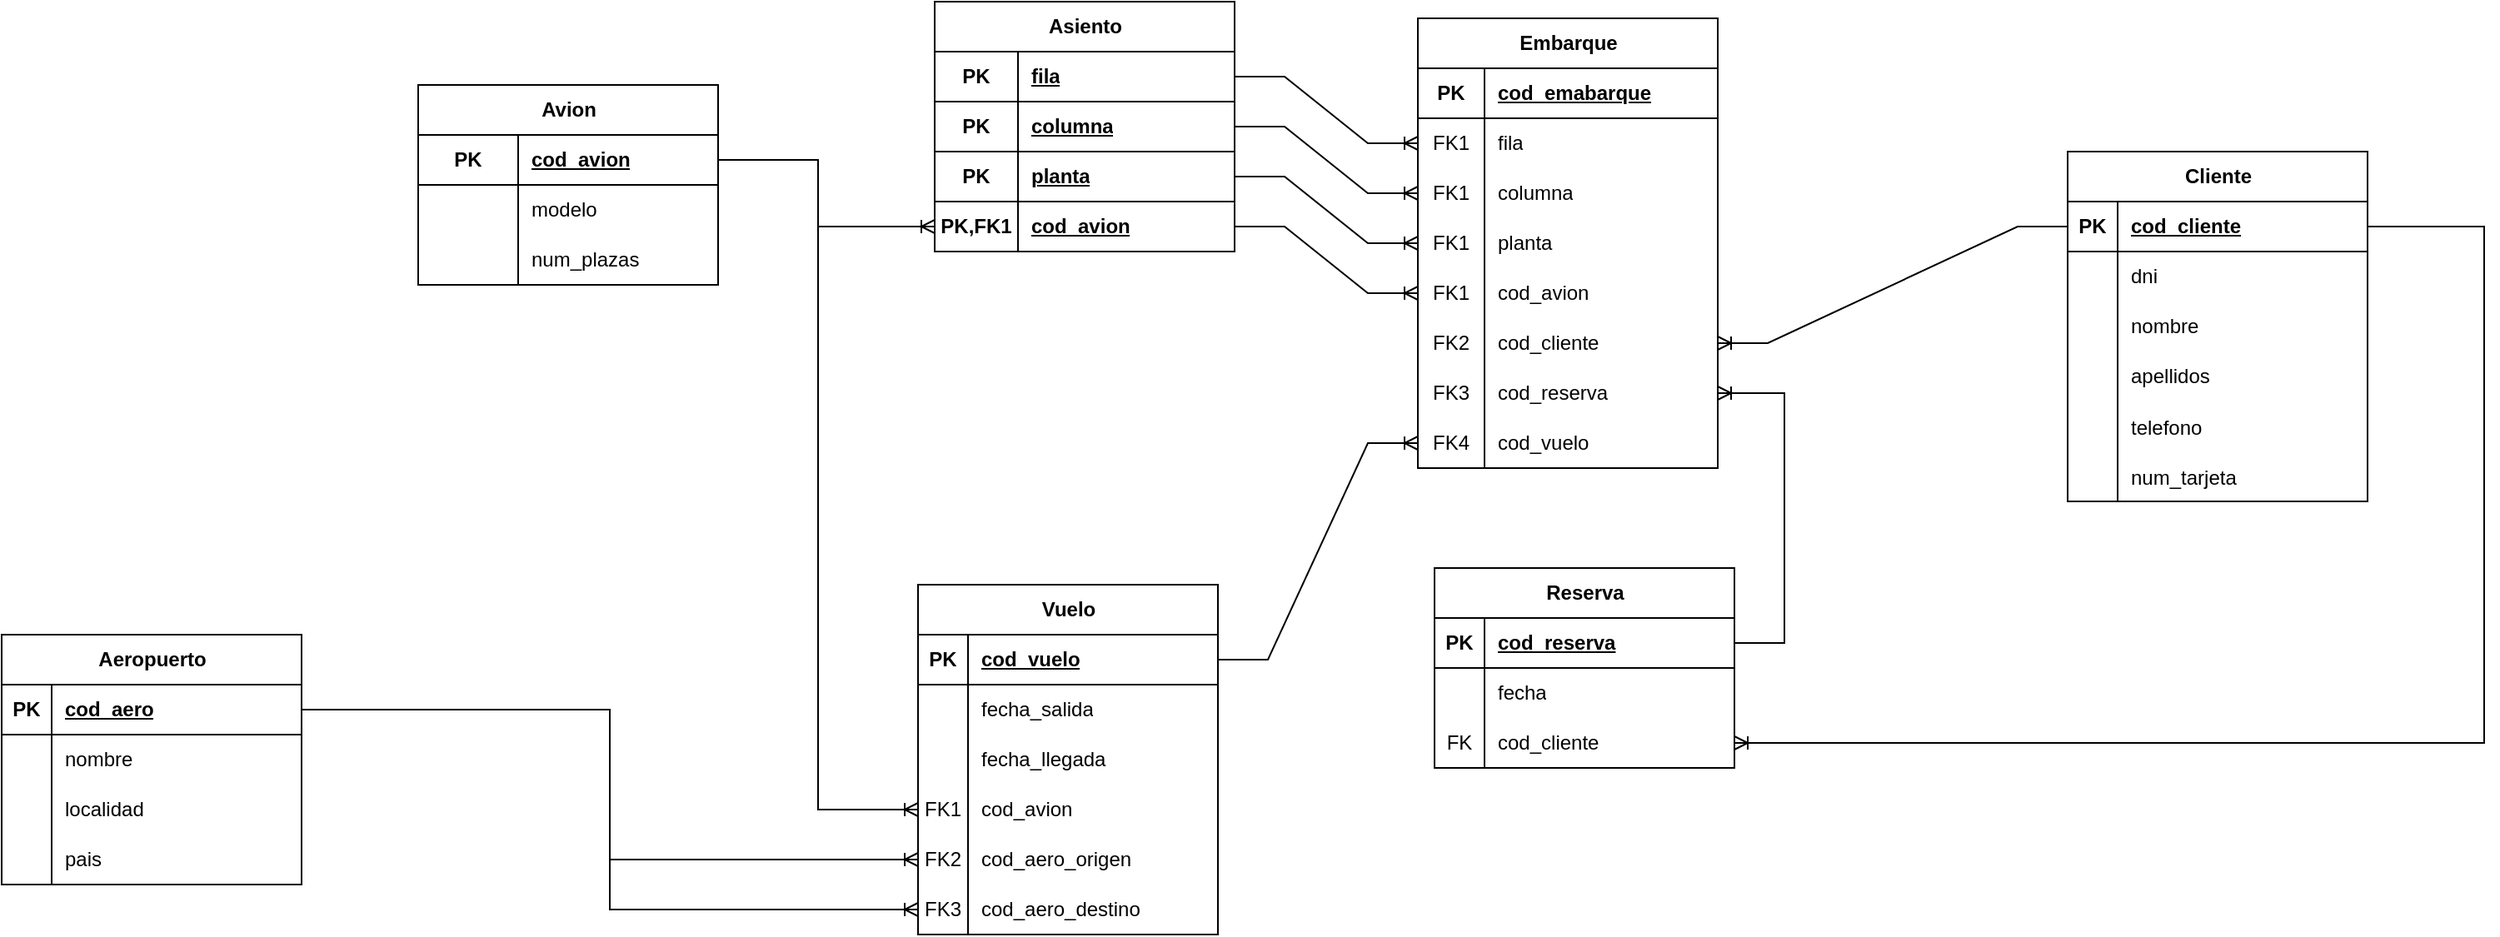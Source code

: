 <mxfile version="22.1.21" type="device">
  <diagram id="R2lEEEUBdFMjLlhIrx00" name="Page-1">
    <mxGraphModel dx="2284" dy="844" grid="1" gridSize="10" guides="1" tooltips="1" connect="1" arrows="1" fold="1" page="1" pageScale="1" pageWidth="850" pageHeight="1100" math="0" shadow="0" extFonts="Permanent Marker^https://fonts.googleapis.com/css?family=Permanent+Marker">
      <root>
        <mxCell id="0" />
        <mxCell id="1" parent="0" />
        <mxCell id="_kn1MxsT1Tf97K0aZM1F-1" value="Avion" style="shape=table;startSize=30;container=1;collapsible=1;childLayout=tableLayout;fixedRows=1;rowLines=0;fontStyle=1;align=center;resizeLast=1;html=1;" parent="1" vertex="1">
          <mxGeometry x="60" y="380" width="180" height="120" as="geometry" />
        </mxCell>
        <mxCell id="_kn1MxsT1Tf97K0aZM1F-2" value="" style="shape=tableRow;horizontal=0;startSize=0;swimlaneHead=0;swimlaneBody=0;fillColor=none;collapsible=0;dropTarget=0;points=[[0,0.5],[1,0.5]];portConstraint=eastwest;top=0;left=0;right=0;bottom=1;" parent="_kn1MxsT1Tf97K0aZM1F-1" vertex="1">
          <mxGeometry y="30" width="180" height="30" as="geometry" />
        </mxCell>
        <mxCell id="_kn1MxsT1Tf97K0aZM1F-3" value="PK" style="shape=partialRectangle;connectable=0;fillColor=none;top=0;left=0;bottom=0;right=0;fontStyle=1;overflow=hidden;whiteSpace=wrap;html=1;" parent="_kn1MxsT1Tf97K0aZM1F-2" vertex="1">
          <mxGeometry width="60" height="30" as="geometry">
            <mxRectangle width="60" height="30" as="alternateBounds" />
          </mxGeometry>
        </mxCell>
        <mxCell id="_kn1MxsT1Tf97K0aZM1F-4" value="cod_avion" style="shape=partialRectangle;connectable=0;fillColor=none;top=0;left=0;bottom=0;right=0;align=left;spacingLeft=6;fontStyle=5;overflow=hidden;whiteSpace=wrap;html=1;" parent="_kn1MxsT1Tf97K0aZM1F-2" vertex="1">
          <mxGeometry x="60" width="120" height="30" as="geometry">
            <mxRectangle width="120" height="30" as="alternateBounds" />
          </mxGeometry>
        </mxCell>
        <mxCell id="_kn1MxsT1Tf97K0aZM1F-5" value="" style="shape=tableRow;horizontal=0;startSize=0;swimlaneHead=0;swimlaneBody=0;fillColor=none;collapsible=0;dropTarget=0;points=[[0,0.5],[1,0.5]];portConstraint=eastwest;top=0;left=0;right=0;bottom=0;" parent="_kn1MxsT1Tf97K0aZM1F-1" vertex="1">
          <mxGeometry y="60" width="180" height="30" as="geometry" />
        </mxCell>
        <mxCell id="_kn1MxsT1Tf97K0aZM1F-6" value="" style="shape=partialRectangle;connectable=0;fillColor=none;top=0;left=0;bottom=0;right=0;editable=1;overflow=hidden;whiteSpace=wrap;html=1;" parent="_kn1MxsT1Tf97K0aZM1F-5" vertex="1">
          <mxGeometry width="60" height="30" as="geometry">
            <mxRectangle width="60" height="30" as="alternateBounds" />
          </mxGeometry>
        </mxCell>
        <mxCell id="_kn1MxsT1Tf97K0aZM1F-7" value="modelo" style="shape=partialRectangle;connectable=0;fillColor=none;top=0;left=0;bottom=0;right=0;align=left;spacingLeft=6;overflow=hidden;whiteSpace=wrap;html=1;" parent="_kn1MxsT1Tf97K0aZM1F-5" vertex="1">
          <mxGeometry x="60" width="120" height="30" as="geometry">
            <mxRectangle width="120" height="30" as="alternateBounds" />
          </mxGeometry>
        </mxCell>
        <mxCell id="_kn1MxsT1Tf97K0aZM1F-8" value="" style="shape=tableRow;horizontal=0;startSize=0;swimlaneHead=0;swimlaneBody=0;fillColor=none;collapsible=0;dropTarget=0;points=[[0,0.5],[1,0.5]];portConstraint=eastwest;top=0;left=0;right=0;bottom=0;" parent="_kn1MxsT1Tf97K0aZM1F-1" vertex="1">
          <mxGeometry y="90" width="180" height="30" as="geometry" />
        </mxCell>
        <mxCell id="_kn1MxsT1Tf97K0aZM1F-9" value="" style="shape=partialRectangle;connectable=0;fillColor=none;top=0;left=0;bottom=0;right=0;editable=1;overflow=hidden;whiteSpace=wrap;html=1;" parent="_kn1MxsT1Tf97K0aZM1F-8" vertex="1">
          <mxGeometry width="60" height="30" as="geometry">
            <mxRectangle width="60" height="30" as="alternateBounds" />
          </mxGeometry>
        </mxCell>
        <mxCell id="_kn1MxsT1Tf97K0aZM1F-10" value="num_plazas" style="shape=partialRectangle;connectable=0;fillColor=none;top=0;left=0;bottom=0;right=0;align=left;spacingLeft=6;overflow=hidden;whiteSpace=wrap;html=1;" parent="_kn1MxsT1Tf97K0aZM1F-8" vertex="1">
          <mxGeometry x="60" width="120" height="30" as="geometry">
            <mxRectangle width="120" height="30" as="alternateBounds" />
          </mxGeometry>
        </mxCell>
        <mxCell id="_kn1MxsT1Tf97K0aZM1F-14" value="Asiento" style="shape=table;startSize=30;container=1;collapsible=1;childLayout=tableLayout;fixedRows=1;rowLines=0;fontStyle=1;align=center;resizeLast=1;html=1;" parent="1" vertex="1">
          <mxGeometry x="370" y="330" width="180" height="150" as="geometry" />
        </mxCell>
        <mxCell id="_kn1MxsT1Tf97K0aZM1F-15" value="" style="shape=tableRow;horizontal=0;startSize=0;swimlaneHead=0;swimlaneBody=0;fillColor=none;collapsible=0;dropTarget=0;points=[[0,0.5],[1,0.5]];portConstraint=eastwest;top=0;left=0;right=0;bottom=1;" parent="_kn1MxsT1Tf97K0aZM1F-14" vertex="1">
          <mxGeometry y="30" width="180" height="30" as="geometry" />
        </mxCell>
        <mxCell id="_kn1MxsT1Tf97K0aZM1F-16" value="PK" style="shape=partialRectangle;connectable=0;fillColor=none;top=0;left=0;bottom=0;right=0;fontStyle=1;overflow=hidden;whiteSpace=wrap;html=1;" parent="_kn1MxsT1Tf97K0aZM1F-15" vertex="1">
          <mxGeometry width="50" height="30" as="geometry">
            <mxRectangle width="50" height="30" as="alternateBounds" />
          </mxGeometry>
        </mxCell>
        <mxCell id="_kn1MxsT1Tf97K0aZM1F-17" value="fila" style="shape=partialRectangle;connectable=0;fillColor=none;top=0;left=0;bottom=0;right=0;align=left;spacingLeft=6;fontStyle=5;overflow=hidden;whiteSpace=wrap;html=1;" parent="_kn1MxsT1Tf97K0aZM1F-15" vertex="1">
          <mxGeometry x="50" width="130" height="30" as="geometry">
            <mxRectangle width="130" height="30" as="alternateBounds" />
          </mxGeometry>
        </mxCell>
        <mxCell id="_kn1MxsT1Tf97K0aZM1F-27" value="" style="shape=tableRow;horizontal=0;startSize=0;swimlaneHead=0;swimlaneBody=0;fillColor=none;collapsible=0;dropTarget=0;points=[[0,0.5],[1,0.5]];portConstraint=eastwest;top=0;left=0;right=0;bottom=1;" parent="_kn1MxsT1Tf97K0aZM1F-14" vertex="1">
          <mxGeometry y="60" width="180" height="30" as="geometry" />
        </mxCell>
        <mxCell id="_kn1MxsT1Tf97K0aZM1F-28" value="PK" style="shape=partialRectangle;connectable=0;fillColor=none;top=0;left=0;bottom=0;right=0;fontStyle=1;overflow=hidden;whiteSpace=wrap;html=1;" parent="_kn1MxsT1Tf97K0aZM1F-27" vertex="1">
          <mxGeometry width="50" height="30" as="geometry">
            <mxRectangle width="50" height="30" as="alternateBounds" />
          </mxGeometry>
        </mxCell>
        <mxCell id="_kn1MxsT1Tf97K0aZM1F-29" value="columna" style="shape=partialRectangle;connectable=0;fillColor=none;top=0;left=0;bottom=0;right=0;align=left;spacingLeft=6;fontStyle=5;overflow=hidden;whiteSpace=wrap;html=1;" parent="_kn1MxsT1Tf97K0aZM1F-27" vertex="1">
          <mxGeometry x="50" width="130" height="30" as="geometry">
            <mxRectangle width="130" height="30" as="alternateBounds" />
          </mxGeometry>
        </mxCell>
        <mxCell id="_kn1MxsT1Tf97K0aZM1F-30" value="" style="shape=tableRow;horizontal=0;startSize=0;swimlaneHead=0;swimlaneBody=0;fillColor=none;collapsible=0;dropTarget=0;points=[[0,0.5],[1,0.5]];portConstraint=eastwest;top=0;left=0;right=0;bottom=1;" parent="_kn1MxsT1Tf97K0aZM1F-14" vertex="1">
          <mxGeometry y="90" width="180" height="30" as="geometry" />
        </mxCell>
        <mxCell id="_kn1MxsT1Tf97K0aZM1F-31" value="PK" style="shape=partialRectangle;connectable=0;fillColor=none;top=0;left=0;bottom=0;right=0;fontStyle=1;overflow=hidden;whiteSpace=wrap;html=1;" parent="_kn1MxsT1Tf97K0aZM1F-30" vertex="1">
          <mxGeometry width="50" height="30" as="geometry">
            <mxRectangle width="50" height="30" as="alternateBounds" />
          </mxGeometry>
        </mxCell>
        <mxCell id="_kn1MxsT1Tf97K0aZM1F-32" value="planta" style="shape=partialRectangle;connectable=0;fillColor=none;top=0;left=0;bottom=0;right=0;align=left;spacingLeft=6;fontStyle=5;overflow=hidden;whiteSpace=wrap;html=1;" parent="_kn1MxsT1Tf97K0aZM1F-30" vertex="1">
          <mxGeometry x="50" width="130" height="30" as="geometry">
            <mxRectangle width="130" height="30" as="alternateBounds" />
          </mxGeometry>
        </mxCell>
        <mxCell id="04KIoahxAlr3G0GxhO5t-1" value="" style="shape=tableRow;horizontal=0;startSize=0;swimlaneHead=0;swimlaneBody=0;fillColor=none;collapsible=0;dropTarget=0;points=[[0,0.5],[1,0.5]];portConstraint=eastwest;top=0;left=0;right=0;bottom=1;" vertex="1" parent="_kn1MxsT1Tf97K0aZM1F-14">
          <mxGeometry y="120" width="180" height="30" as="geometry" />
        </mxCell>
        <mxCell id="04KIoahxAlr3G0GxhO5t-2" value="PK,FK1" style="shape=partialRectangle;connectable=0;fillColor=none;top=0;left=0;bottom=0;right=0;fontStyle=1;overflow=hidden;whiteSpace=wrap;html=1;" vertex="1" parent="04KIoahxAlr3G0GxhO5t-1">
          <mxGeometry width="50" height="30" as="geometry">
            <mxRectangle width="50" height="30" as="alternateBounds" />
          </mxGeometry>
        </mxCell>
        <mxCell id="04KIoahxAlr3G0GxhO5t-3" value="cod_avion" style="shape=partialRectangle;connectable=0;fillColor=none;top=0;left=0;bottom=0;right=0;align=left;spacingLeft=6;fontStyle=5;overflow=hidden;whiteSpace=wrap;html=1;" vertex="1" parent="04KIoahxAlr3G0GxhO5t-1">
          <mxGeometry x="50" width="130" height="30" as="geometry">
            <mxRectangle width="130" height="30" as="alternateBounds" />
          </mxGeometry>
        </mxCell>
        <mxCell id="_kn1MxsT1Tf97K0aZM1F-34" value="Aeropuerto" style="shape=table;startSize=30;container=1;collapsible=1;childLayout=tableLayout;fixedRows=1;rowLines=0;fontStyle=1;align=center;resizeLast=1;html=1;" parent="1" vertex="1">
          <mxGeometry x="-190" y="710" width="180" height="150" as="geometry" />
        </mxCell>
        <mxCell id="_kn1MxsT1Tf97K0aZM1F-35" value="" style="shape=tableRow;horizontal=0;startSize=0;swimlaneHead=0;swimlaneBody=0;fillColor=none;collapsible=0;dropTarget=0;points=[[0,0.5],[1,0.5]];portConstraint=eastwest;top=0;left=0;right=0;bottom=1;" parent="_kn1MxsT1Tf97K0aZM1F-34" vertex="1">
          <mxGeometry y="30" width="180" height="30" as="geometry" />
        </mxCell>
        <mxCell id="_kn1MxsT1Tf97K0aZM1F-36" value="PK" style="shape=partialRectangle;connectable=0;fillColor=none;top=0;left=0;bottom=0;right=0;fontStyle=1;overflow=hidden;whiteSpace=wrap;html=1;" parent="_kn1MxsT1Tf97K0aZM1F-35" vertex="1">
          <mxGeometry width="30" height="30" as="geometry">
            <mxRectangle width="30" height="30" as="alternateBounds" />
          </mxGeometry>
        </mxCell>
        <mxCell id="_kn1MxsT1Tf97K0aZM1F-37" value="cod_aero" style="shape=partialRectangle;connectable=0;fillColor=none;top=0;left=0;bottom=0;right=0;align=left;spacingLeft=6;fontStyle=5;overflow=hidden;whiteSpace=wrap;html=1;" parent="_kn1MxsT1Tf97K0aZM1F-35" vertex="1">
          <mxGeometry x="30" width="150" height="30" as="geometry">
            <mxRectangle width="150" height="30" as="alternateBounds" />
          </mxGeometry>
        </mxCell>
        <mxCell id="_kn1MxsT1Tf97K0aZM1F-38" value="" style="shape=tableRow;horizontal=0;startSize=0;swimlaneHead=0;swimlaneBody=0;fillColor=none;collapsible=0;dropTarget=0;points=[[0,0.5],[1,0.5]];portConstraint=eastwest;top=0;left=0;right=0;bottom=0;" parent="_kn1MxsT1Tf97K0aZM1F-34" vertex="1">
          <mxGeometry y="60" width="180" height="30" as="geometry" />
        </mxCell>
        <mxCell id="_kn1MxsT1Tf97K0aZM1F-39" value="" style="shape=partialRectangle;connectable=0;fillColor=none;top=0;left=0;bottom=0;right=0;editable=1;overflow=hidden;whiteSpace=wrap;html=1;" parent="_kn1MxsT1Tf97K0aZM1F-38" vertex="1">
          <mxGeometry width="30" height="30" as="geometry">
            <mxRectangle width="30" height="30" as="alternateBounds" />
          </mxGeometry>
        </mxCell>
        <mxCell id="_kn1MxsT1Tf97K0aZM1F-40" value="nombre" style="shape=partialRectangle;connectable=0;fillColor=none;top=0;left=0;bottom=0;right=0;align=left;spacingLeft=6;overflow=hidden;whiteSpace=wrap;html=1;" parent="_kn1MxsT1Tf97K0aZM1F-38" vertex="1">
          <mxGeometry x="30" width="150" height="30" as="geometry">
            <mxRectangle width="150" height="30" as="alternateBounds" />
          </mxGeometry>
        </mxCell>
        <mxCell id="_kn1MxsT1Tf97K0aZM1F-41" value="" style="shape=tableRow;horizontal=0;startSize=0;swimlaneHead=0;swimlaneBody=0;fillColor=none;collapsible=0;dropTarget=0;points=[[0,0.5],[1,0.5]];portConstraint=eastwest;top=0;left=0;right=0;bottom=0;" parent="_kn1MxsT1Tf97K0aZM1F-34" vertex="1">
          <mxGeometry y="90" width="180" height="30" as="geometry" />
        </mxCell>
        <mxCell id="_kn1MxsT1Tf97K0aZM1F-42" value="" style="shape=partialRectangle;connectable=0;fillColor=none;top=0;left=0;bottom=0;right=0;editable=1;overflow=hidden;whiteSpace=wrap;html=1;" parent="_kn1MxsT1Tf97K0aZM1F-41" vertex="1">
          <mxGeometry width="30" height="30" as="geometry">
            <mxRectangle width="30" height="30" as="alternateBounds" />
          </mxGeometry>
        </mxCell>
        <mxCell id="_kn1MxsT1Tf97K0aZM1F-43" value="localidad" style="shape=partialRectangle;connectable=0;fillColor=none;top=0;left=0;bottom=0;right=0;align=left;spacingLeft=6;overflow=hidden;whiteSpace=wrap;html=1;" parent="_kn1MxsT1Tf97K0aZM1F-41" vertex="1">
          <mxGeometry x="30" width="150" height="30" as="geometry">
            <mxRectangle width="150" height="30" as="alternateBounds" />
          </mxGeometry>
        </mxCell>
        <mxCell id="_kn1MxsT1Tf97K0aZM1F-44" value="" style="shape=tableRow;horizontal=0;startSize=0;swimlaneHead=0;swimlaneBody=0;fillColor=none;collapsible=0;dropTarget=0;points=[[0,0.5],[1,0.5]];portConstraint=eastwest;top=0;left=0;right=0;bottom=0;" parent="_kn1MxsT1Tf97K0aZM1F-34" vertex="1">
          <mxGeometry y="120" width="180" height="30" as="geometry" />
        </mxCell>
        <mxCell id="_kn1MxsT1Tf97K0aZM1F-45" value="" style="shape=partialRectangle;connectable=0;fillColor=none;top=0;left=0;bottom=0;right=0;editable=1;overflow=hidden;whiteSpace=wrap;html=1;" parent="_kn1MxsT1Tf97K0aZM1F-44" vertex="1">
          <mxGeometry width="30" height="30" as="geometry">
            <mxRectangle width="30" height="30" as="alternateBounds" />
          </mxGeometry>
        </mxCell>
        <mxCell id="_kn1MxsT1Tf97K0aZM1F-46" value="pais" style="shape=partialRectangle;connectable=0;fillColor=none;top=0;left=0;bottom=0;right=0;align=left;spacingLeft=6;overflow=hidden;whiteSpace=wrap;html=1;" parent="_kn1MxsT1Tf97K0aZM1F-44" vertex="1">
          <mxGeometry x="30" width="150" height="30" as="geometry">
            <mxRectangle width="150" height="30" as="alternateBounds" />
          </mxGeometry>
        </mxCell>
        <mxCell id="_kn1MxsT1Tf97K0aZM1F-47" value="Vuelo" style="shape=table;startSize=30;container=1;collapsible=1;childLayout=tableLayout;fixedRows=1;rowLines=0;fontStyle=1;align=center;resizeLast=1;html=1;" parent="1" vertex="1">
          <mxGeometry x="360" y="680" width="180" height="210" as="geometry" />
        </mxCell>
        <mxCell id="_kn1MxsT1Tf97K0aZM1F-48" value="" style="shape=tableRow;horizontal=0;startSize=0;swimlaneHead=0;swimlaneBody=0;fillColor=none;collapsible=0;dropTarget=0;points=[[0,0.5],[1,0.5]];portConstraint=eastwest;top=0;left=0;right=0;bottom=1;" parent="_kn1MxsT1Tf97K0aZM1F-47" vertex="1">
          <mxGeometry y="30" width="180" height="30" as="geometry" />
        </mxCell>
        <mxCell id="_kn1MxsT1Tf97K0aZM1F-49" value="PK" style="shape=partialRectangle;connectable=0;fillColor=none;top=0;left=0;bottom=0;right=0;fontStyle=1;overflow=hidden;whiteSpace=wrap;html=1;" parent="_kn1MxsT1Tf97K0aZM1F-48" vertex="1">
          <mxGeometry width="30" height="30" as="geometry">
            <mxRectangle width="30" height="30" as="alternateBounds" />
          </mxGeometry>
        </mxCell>
        <mxCell id="_kn1MxsT1Tf97K0aZM1F-50" value="cod_vuelo" style="shape=partialRectangle;connectable=0;fillColor=none;top=0;left=0;bottom=0;right=0;align=left;spacingLeft=6;fontStyle=5;overflow=hidden;whiteSpace=wrap;html=1;" parent="_kn1MxsT1Tf97K0aZM1F-48" vertex="1">
          <mxGeometry x="30" width="150" height="30" as="geometry">
            <mxRectangle width="150" height="30" as="alternateBounds" />
          </mxGeometry>
        </mxCell>
        <mxCell id="_kn1MxsT1Tf97K0aZM1F-51" value="" style="shape=tableRow;horizontal=0;startSize=0;swimlaneHead=0;swimlaneBody=0;fillColor=none;collapsible=0;dropTarget=0;points=[[0,0.5],[1,0.5]];portConstraint=eastwest;top=0;left=0;right=0;bottom=0;" parent="_kn1MxsT1Tf97K0aZM1F-47" vertex="1">
          <mxGeometry y="60" width="180" height="30" as="geometry" />
        </mxCell>
        <mxCell id="_kn1MxsT1Tf97K0aZM1F-52" value="" style="shape=partialRectangle;connectable=0;fillColor=none;top=0;left=0;bottom=0;right=0;editable=1;overflow=hidden;whiteSpace=wrap;html=1;" parent="_kn1MxsT1Tf97K0aZM1F-51" vertex="1">
          <mxGeometry width="30" height="30" as="geometry">
            <mxRectangle width="30" height="30" as="alternateBounds" />
          </mxGeometry>
        </mxCell>
        <mxCell id="_kn1MxsT1Tf97K0aZM1F-53" value="fecha_salida" style="shape=partialRectangle;connectable=0;fillColor=none;top=0;left=0;bottom=0;right=0;align=left;spacingLeft=6;overflow=hidden;whiteSpace=wrap;html=1;" parent="_kn1MxsT1Tf97K0aZM1F-51" vertex="1">
          <mxGeometry x="30" width="150" height="30" as="geometry">
            <mxRectangle width="150" height="30" as="alternateBounds" />
          </mxGeometry>
        </mxCell>
        <mxCell id="_kn1MxsT1Tf97K0aZM1F-54" value="" style="shape=tableRow;horizontal=0;startSize=0;swimlaneHead=0;swimlaneBody=0;fillColor=none;collapsible=0;dropTarget=0;points=[[0,0.5],[1,0.5]];portConstraint=eastwest;top=0;left=0;right=0;bottom=0;" parent="_kn1MxsT1Tf97K0aZM1F-47" vertex="1">
          <mxGeometry y="90" width="180" height="30" as="geometry" />
        </mxCell>
        <mxCell id="_kn1MxsT1Tf97K0aZM1F-55" value="" style="shape=partialRectangle;connectable=0;fillColor=none;top=0;left=0;bottom=0;right=0;editable=1;overflow=hidden;whiteSpace=wrap;html=1;" parent="_kn1MxsT1Tf97K0aZM1F-54" vertex="1">
          <mxGeometry width="30" height="30" as="geometry">
            <mxRectangle width="30" height="30" as="alternateBounds" />
          </mxGeometry>
        </mxCell>
        <mxCell id="_kn1MxsT1Tf97K0aZM1F-56" value="fecha_llegada" style="shape=partialRectangle;connectable=0;fillColor=none;top=0;left=0;bottom=0;right=0;align=left;spacingLeft=6;overflow=hidden;whiteSpace=wrap;html=1;" parent="_kn1MxsT1Tf97K0aZM1F-54" vertex="1">
          <mxGeometry x="30" width="150" height="30" as="geometry">
            <mxRectangle width="150" height="30" as="alternateBounds" />
          </mxGeometry>
        </mxCell>
        <mxCell id="_kn1MxsT1Tf97K0aZM1F-165" value="" style="shape=tableRow;horizontal=0;startSize=0;swimlaneHead=0;swimlaneBody=0;fillColor=none;collapsible=0;dropTarget=0;points=[[0,0.5],[1,0.5]];portConstraint=eastwest;top=0;left=0;right=0;bottom=0;" parent="_kn1MxsT1Tf97K0aZM1F-47" vertex="1">
          <mxGeometry y="120" width="180" height="30" as="geometry" />
        </mxCell>
        <mxCell id="_kn1MxsT1Tf97K0aZM1F-166" value="FK1" style="shape=partialRectangle;connectable=0;fillColor=none;top=0;left=0;bottom=0;right=0;fontStyle=0;overflow=hidden;whiteSpace=wrap;html=1;" parent="_kn1MxsT1Tf97K0aZM1F-165" vertex="1">
          <mxGeometry width="30" height="30" as="geometry">
            <mxRectangle width="30" height="30" as="alternateBounds" />
          </mxGeometry>
        </mxCell>
        <mxCell id="_kn1MxsT1Tf97K0aZM1F-167" value="cod_avion" style="shape=partialRectangle;connectable=0;fillColor=none;top=0;left=0;bottom=0;right=0;align=left;spacingLeft=6;fontStyle=0;overflow=hidden;whiteSpace=wrap;html=1;" parent="_kn1MxsT1Tf97K0aZM1F-165" vertex="1">
          <mxGeometry x="30" width="150" height="30" as="geometry">
            <mxRectangle width="150" height="30" as="alternateBounds" />
          </mxGeometry>
        </mxCell>
        <mxCell id="_kn1MxsT1Tf97K0aZM1F-170" value="" style="shape=tableRow;horizontal=0;startSize=0;swimlaneHead=0;swimlaneBody=0;fillColor=none;collapsible=0;dropTarget=0;points=[[0,0.5],[1,0.5]];portConstraint=eastwest;top=0;left=0;right=0;bottom=0;" parent="_kn1MxsT1Tf97K0aZM1F-47" vertex="1">
          <mxGeometry y="150" width="180" height="30" as="geometry" />
        </mxCell>
        <mxCell id="_kn1MxsT1Tf97K0aZM1F-171" value="FK2" style="shape=partialRectangle;connectable=0;fillColor=none;top=0;left=0;bottom=0;right=0;fontStyle=0;overflow=hidden;whiteSpace=wrap;html=1;" parent="_kn1MxsT1Tf97K0aZM1F-170" vertex="1">
          <mxGeometry width="30" height="30" as="geometry">
            <mxRectangle width="30" height="30" as="alternateBounds" />
          </mxGeometry>
        </mxCell>
        <mxCell id="_kn1MxsT1Tf97K0aZM1F-172" value="cod_aero_origen" style="shape=partialRectangle;connectable=0;fillColor=none;top=0;left=0;bottom=0;right=0;align=left;spacingLeft=6;fontStyle=0;overflow=hidden;whiteSpace=wrap;html=1;" parent="_kn1MxsT1Tf97K0aZM1F-170" vertex="1">
          <mxGeometry x="30" width="150" height="30" as="geometry">
            <mxRectangle width="150" height="30" as="alternateBounds" />
          </mxGeometry>
        </mxCell>
        <mxCell id="_kn1MxsT1Tf97K0aZM1F-173" value="" style="shape=tableRow;horizontal=0;startSize=0;swimlaneHead=0;swimlaneBody=0;fillColor=none;collapsible=0;dropTarget=0;points=[[0,0.5],[1,0.5]];portConstraint=eastwest;top=0;left=0;right=0;bottom=0;" parent="_kn1MxsT1Tf97K0aZM1F-47" vertex="1">
          <mxGeometry y="180" width="180" height="30" as="geometry" />
        </mxCell>
        <mxCell id="_kn1MxsT1Tf97K0aZM1F-174" value="FK3" style="shape=partialRectangle;connectable=0;fillColor=none;top=0;left=0;bottom=0;right=0;fontStyle=0;overflow=hidden;whiteSpace=wrap;html=1;" parent="_kn1MxsT1Tf97K0aZM1F-173" vertex="1">
          <mxGeometry width="30" height="30" as="geometry">
            <mxRectangle width="30" height="30" as="alternateBounds" />
          </mxGeometry>
        </mxCell>
        <mxCell id="_kn1MxsT1Tf97K0aZM1F-175" value="cod_aero_destino" style="shape=partialRectangle;connectable=0;fillColor=none;top=0;left=0;bottom=0;right=0;align=left;spacingLeft=6;fontStyle=0;overflow=hidden;whiteSpace=wrap;html=1;" parent="_kn1MxsT1Tf97K0aZM1F-173" vertex="1">
          <mxGeometry x="30" width="150" height="30" as="geometry">
            <mxRectangle width="150" height="30" as="alternateBounds" />
          </mxGeometry>
        </mxCell>
        <mxCell id="_kn1MxsT1Tf97K0aZM1F-60" value="Embarque" style="shape=table;startSize=30;container=1;collapsible=1;childLayout=tableLayout;fixedRows=1;rowLines=0;fontStyle=1;align=center;resizeLast=1;html=1;" parent="1" vertex="1">
          <mxGeometry x="660" y="340" width="180" height="270" as="geometry" />
        </mxCell>
        <mxCell id="_kn1MxsT1Tf97K0aZM1F-61" value="" style="shape=tableRow;horizontal=0;startSize=0;swimlaneHead=0;swimlaneBody=0;fillColor=none;collapsible=0;dropTarget=0;points=[[0,0.5],[1,0.5]];portConstraint=eastwest;top=0;left=0;right=0;bottom=1;" parent="_kn1MxsT1Tf97K0aZM1F-60" vertex="1">
          <mxGeometry y="30" width="180" height="30" as="geometry" />
        </mxCell>
        <mxCell id="_kn1MxsT1Tf97K0aZM1F-62" value="PK" style="shape=partialRectangle;connectable=0;fillColor=none;top=0;left=0;bottom=0;right=0;fontStyle=1;overflow=hidden;whiteSpace=wrap;html=1;" parent="_kn1MxsT1Tf97K0aZM1F-61" vertex="1">
          <mxGeometry width="40" height="30" as="geometry">
            <mxRectangle width="40" height="30" as="alternateBounds" />
          </mxGeometry>
        </mxCell>
        <mxCell id="_kn1MxsT1Tf97K0aZM1F-63" value="cod_emabarque" style="shape=partialRectangle;connectable=0;fillColor=none;top=0;left=0;bottom=0;right=0;align=left;spacingLeft=6;fontStyle=5;overflow=hidden;whiteSpace=wrap;html=1;" parent="_kn1MxsT1Tf97K0aZM1F-61" vertex="1">
          <mxGeometry x="40" width="140" height="30" as="geometry">
            <mxRectangle width="140" height="30" as="alternateBounds" />
          </mxGeometry>
        </mxCell>
        <mxCell id="_kn1MxsT1Tf97K0aZM1F-129" value="" style="shape=tableRow;horizontal=0;startSize=0;swimlaneHead=0;swimlaneBody=0;fillColor=none;collapsible=0;dropTarget=0;points=[[0,0.5],[1,0.5]];portConstraint=eastwest;top=0;left=0;right=0;bottom=0;" parent="_kn1MxsT1Tf97K0aZM1F-60" vertex="1">
          <mxGeometry y="60" width="180" height="30" as="geometry" />
        </mxCell>
        <mxCell id="_kn1MxsT1Tf97K0aZM1F-130" value="FK1" style="shape=partialRectangle;connectable=0;fillColor=none;top=0;left=0;bottom=0;right=0;fontStyle=0;overflow=hidden;whiteSpace=wrap;html=1;" parent="_kn1MxsT1Tf97K0aZM1F-129" vertex="1">
          <mxGeometry width="40" height="30" as="geometry">
            <mxRectangle width="40" height="30" as="alternateBounds" />
          </mxGeometry>
        </mxCell>
        <mxCell id="_kn1MxsT1Tf97K0aZM1F-131" value="fila" style="shape=partialRectangle;connectable=0;fillColor=none;top=0;left=0;bottom=0;right=0;align=left;spacingLeft=6;fontStyle=0;overflow=hidden;whiteSpace=wrap;html=1;" parent="_kn1MxsT1Tf97K0aZM1F-129" vertex="1">
          <mxGeometry x="40" width="140" height="30" as="geometry">
            <mxRectangle width="140" height="30" as="alternateBounds" />
          </mxGeometry>
        </mxCell>
        <mxCell id="_kn1MxsT1Tf97K0aZM1F-135" value="" style="shape=tableRow;horizontal=0;startSize=0;swimlaneHead=0;swimlaneBody=0;fillColor=none;collapsible=0;dropTarget=0;points=[[0,0.5],[1,0.5]];portConstraint=eastwest;top=0;left=0;right=0;bottom=0;" parent="_kn1MxsT1Tf97K0aZM1F-60" vertex="1">
          <mxGeometry y="90" width="180" height="30" as="geometry" />
        </mxCell>
        <mxCell id="_kn1MxsT1Tf97K0aZM1F-136" value="FK1" style="shape=partialRectangle;connectable=0;fillColor=none;top=0;left=0;bottom=0;right=0;fontStyle=0;overflow=hidden;whiteSpace=wrap;html=1;" parent="_kn1MxsT1Tf97K0aZM1F-135" vertex="1">
          <mxGeometry width="40" height="30" as="geometry">
            <mxRectangle width="40" height="30" as="alternateBounds" />
          </mxGeometry>
        </mxCell>
        <mxCell id="_kn1MxsT1Tf97K0aZM1F-137" value="columna" style="shape=partialRectangle;connectable=0;fillColor=none;top=0;left=0;bottom=0;right=0;align=left;spacingLeft=6;fontStyle=0;overflow=hidden;whiteSpace=wrap;html=1;" parent="_kn1MxsT1Tf97K0aZM1F-135" vertex="1">
          <mxGeometry x="40" width="140" height="30" as="geometry">
            <mxRectangle width="140" height="30" as="alternateBounds" />
          </mxGeometry>
        </mxCell>
        <mxCell id="_kn1MxsT1Tf97K0aZM1F-132" value="" style="shape=tableRow;horizontal=0;startSize=0;swimlaneHead=0;swimlaneBody=0;fillColor=none;collapsible=0;dropTarget=0;points=[[0,0.5],[1,0.5]];portConstraint=eastwest;top=0;left=0;right=0;bottom=0;" parent="_kn1MxsT1Tf97K0aZM1F-60" vertex="1">
          <mxGeometry y="120" width="180" height="30" as="geometry" />
        </mxCell>
        <mxCell id="_kn1MxsT1Tf97K0aZM1F-133" value="FK1" style="shape=partialRectangle;connectable=0;fillColor=none;top=0;left=0;bottom=0;right=0;fontStyle=0;overflow=hidden;whiteSpace=wrap;html=1;" parent="_kn1MxsT1Tf97K0aZM1F-132" vertex="1">
          <mxGeometry width="40" height="30" as="geometry">
            <mxRectangle width="40" height="30" as="alternateBounds" />
          </mxGeometry>
        </mxCell>
        <mxCell id="_kn1MxsT1Tf97K0aZM1F-134" value="planta" style="shape=partialRectangle;connectable=0;fillColor=none;top=0;left=0;bottom=0;right=0;align=left;spacingLeft=6;fontStyle=0;overflow=hidden;whiteSpace=wrap;html=1;" parent="_kn1MxsT1Tf97K0aZM1F-132" vertex="1">
          <mxGeometry x="40" width="140" height="30" as="geometry">
            <mxRectangle width="140" height="30" as="alternateBounds" />
          </mxGeometry>
        </mxCell>
        <mxCell id="04KIoahxAlr3G0GxhO5t-9" value="" style="shape=tableRow;horizontal=0;startSize=0;swimlaneHead=0;swimlaneBody=0;fillColor=none;collapsible=0;dropTarget=0;points=[[0,0.5],[1,0.5]];portConstraint=eastwest;top=0;left=0;right=0;bottom=0;" vertex="1" parent="_kn1MxsT1Tf97K0aZM1F-60">
          <mxGeometry y="150" width="180" height="30" as="geometry" />
        </mxCell>
        <mxCell id="04KIoahxAlr3G0GxhO5t-10" value="FK1" style="shape=partialRectangle;connectable=0;fillColor=none;top=0;left=0;bottom=0;right=0;fontStyle=0;overflow=hidden;whiteSpace=wrap;html=1;" vertex="1" parent="04KIoahxAlr3G0GxhO5t-9">
          <mxGeometry width="40" height="30" as="geometry">
            <mxRectangle width="40" height="30" as="alternateBounds" />
          </mxGeometry>
        </mxCell>
        <mxCell id="04KIoahxAlr3G0GxhO5t-11" value="cod_avion" style="shape=partialRectangle;connectable=0;fillColor=none;top=0;left=0;bottom=0;right=0;align=left;spacingLeft=6;fontStyle=0;overflow=hidden;whiteSpace=wrap;html=1;" vertex="1" parent="04KIoahxAlr3G0GxhO5t-9">
          <mxGeometry x="40" width="140" height="30" as="geometry">
            <mxRectangle width="140" height="30" as="alternateBounds" />
          </mxGeometry>
        </mxCell>
        <mxCell id="_kn1MxsT1Tf97K0aZM1F-149" value="" style="shape=tableRow;horizontal=0;startSize=0;swimlaneHead=0;swimlaneBody=0;fillColor=none;collapsible=0;dropTarget=0;points=[[0,0.5],[1,0.5]];portConstraint=eastwest;top=0;left=0;right=0;bottom=0;" parent="_kn1MxsT1Tf97K0aZM1F-60" vertex="1">
          <mxGeometry y="180" width="180" height="30" as="geometry" />
        </mxCell>
        <mxCell id="_kn1MxsT1Tf97K0aZM1F-150" value="FK2" style="shape=partialRectangle;connectable=0;fillColor=none;top=0;left=0;bottom=0;right=0;fontStyle=0;overflow=hidden;whiteSpace=wrap;html=1;" parent="_kn1MxsT1Tf97K0aZM1F-149" vertex="1">
          <mxGeometry width="40" height="30" as="geometry">
            <mxRectangle width="40" height="30" as="alternateBounds" />
          </mxGeometry>
        </mxCell>
        <mxCell id="_kn1MxsT1Tf97K0aZM1F-151" value="cod_cliente" style="shape=partialRectangle;connectable=0;fillColor=none;top=0;left=0;bottom=0;right=0;align=left;spacingLeft=6;fontStyle=0;overflow=hidden;whiteSpace=wrap;html=1;" parent="_kn1MxsT1Tf97K0aZM1F-149" vertex="1">
          <mxGeometry x="40" width="140" height="30" as="geometry">
            <mxRectangle width="140" height="30" as="alternateBounds" />
          </mxGeometry>
        </mxCell>
        <mxCell id="_kn1MxsT1Tf97K0aZM1F-156" value="" style="shape=tableRow;horizontal=0;startSize=0;swimlaneHead=0;swimlaneBody=0;fillColor=none;collapsible=0;dropTarget=0;points=[[0,0.5],[1,0.5]];portConstraint=eastwest;top=0;left=0;right=0;bottom=0;" parent="_kn1MxsT1Tf97K0aZM1F-60" vertex="1">
          <mxGeometry y="210" width="180" height="30" as="geometry" />
        </mxCell>
        <mxCell id="_kn1MxsT1Tf97K0aZM1F-157" value="FK3" style="shape=partialRectangle;connectable=0;fillColor=none;top=0;left=0;bottom=0;right=0;fontStyle=0;overflow=hidden;whiteSpace=wrap;html=1;" parent="_kn1MxsT1Tf97K0aZM1F-156" vertex="1">
          <mxGeometry width="40" height="30" as="geometry">
            <mxRectangle width="40" height="30" as="alternateBounds" />
          </mxGeometry>
        </mxCell>
        <mxCell id="_kn1MxsT1Tf97K0aZM1F-158" value="cod_reserva" style="shape=partialRectangle;connectable=0;fillColor=none;top=0;left=0;bottom=0;right=0;align=left;spacingLeft=6;fontStyle=0;overflow=hidden;whiteSpace=wrap;html=1;" parent="_kn1MxsT1Tf97K0aZM1F-156" vertex="1">
          <mxGeometry x="40" width="140" height="30" as="geometry">
            <mxRectangle width="140" height="30" as="alternateBounds" />
          </mxGeometry>
        </mxCell>
        <mxCell id="_kn1MxsT1Tf97K0aZM1F-161" value="" style="shape=tableRow;horizontal=0;startSize=0;swimlaneHead=0;swimlaneBody=0;fillColor=none;collapsible=0;dropTarget=0;points=[[0,0.5],[1,0.5]];portConstraint=eastwest;top=0;left=0;right=0;bottom=0;" parent="_kn1MxsT1Tf97K0aZM1F-60" vertex="1">
          <mxGeometry y="240" width="180" height="30" as="geometry" />
        </mxCell>
        <mxCell id="_kn1MxsT1Tf97K0aZM1F-162" value="FK4" style="shape=partialRectangle;connectable=0;fillColor=none;top=0;left=0;bottom=0;right=0;fontStyle=0;overflow=hidden;whiteSpace=wrap;html=1;" parent="_kn1MxsT1Tf97K0aZM1F-161" vertex="1">
          <mxGeometry width="40" height="30" as="geometry">
            <mxRectangle width="40" height="30" as="alternateBounds" />
          </mxGeometry>
        </mxCell>
        <mxCell id="_kn1MxsT1Tf97K0aZM1F-163" value="cod_vuelo" style="shape=partialRectangle;connectable=0;fillColor=none;top=0;left=0;bottom=0;right=0;align=left;spacingLeft=6;fontStyle=0;overflow=hidden;whiteSpace=wrap;html=1;" parent="_kn1MxsT1Tf97K0aZM1F-161" vertex="1">
          <mxGeometry x="40" width="140" height="30" as="geometry">
            <mxRectangle width="140" height="30" as="alternateBounds" />
          </mxGeometry>
        </mxCell>
        <mxCell id="_kn1MxsT1Tf97K0aZM1F-73" value="Reserva" style="shape=table;startSize=30;container=1;collapsible=1;childLayout=tableLayout;fixedRows=1;rowLines=0;fontStyle=1;align=center;resizeLast=1;html=1;" parent="1" vertex="1">
          <mxGeometry x="670" y="670" width="180" height="120" as="geometry" />
        </mxCell>
        <mxCell id="_kn1MxsT1Tf97K0aZM1F-74" value="" style="shape=tableRow;horizontal=0;startSize=0;swimlaneHead=0;swimlaneBody=0;fillColor=none;collapsible=0;dropTarget=0;points=[[0,0.5],[1,0.5]];portConstraint=eastwest;top=0;left=0;right=0;bottom=1;" parent="_kn1MxsT1Tf97K0aZM1F-73" vertex="1">
          <mxGeometry y="30" width="180" height="30" as="geometry" />
        </mxCell>
        <mxCell id="_kn1MxsT1Tf97K0aZM1F-75" value="PK" style="shape=partialRectangle;connectable=0;fillColor=none;top=0;left=0;bottom=0;right=0;fontStyle=1;overflow=hidden;whiteSpace=wrap;html=1;" parent="_kn1MxsT1Tf97K0aZM1F-74" vertex="1">
          <mxGeometry width="30" height="30" as="geometry">
            <mxRectangle width="30" height="30" as="alternateBounds" />
          </mxGeometry>
        </mxCell>
        <mxCell id="_kn1MxsT1Tf97K0aZM1F-76" value="cod_reserva" style="shape=partialRectangle;connectable=0;fillColor=none;top=0;left=0;bottom=0;right=0;align=left;spacingLeft=6;fontStyle=5;overflow=hidden;whiteSpace=wrap;html=1;" parent="_kn1MxsT1Tf97K0aZM1F-74" vertex="1">
          <mxGeometry x="30" width="150" height="30" as="geometry">
            <mxRectangle width="150" height="30" as="alternateBounds" />
          </mxGeometry>
        </mxCell>
        <mxCell id="_kn1MxsT1Tf97K0aZM1F-77" value="" style="shape=tableRow;horizontal=0;startSize=0;swimlaneHead=0;swimlaneBody=0;fillColor=none;collapsible=0;dropTarget=0;points=[[0,0.5],[1,0.5]];portConstraint=eastwest;top=0;left=0;right=0;bottom=0;" parent="_kn1MxsT1Tf97K0aZM1F-73" vertex="1">
          <mxGeometry y="60" width="180" height="30" as="geometry" />
        </mxCell>
        <mxCell id="_kn1MxsT1Tf97K0aZM1F-78" value="" style="shape=partialRectangle;connectable=0;fillColor=none;top=0;left=0;bottom=0;right=0;editable=1;overflow=hidden;whiteSpace=wrap;html=1;" parent="_kn1MxsT1Tf97K0aZM1F-77" vertex="1">
          <mxGeometry width="30" height="30" as="geometry">
            <mxRectangle width="30" height="30" as="alternateBounds" />
          </mxGeometry>
        </mxCell>
        <mxCell id="_kn1MxsT1Tf97K0aZM1F-79" value="fecha" style="shape=partialRectangle;connectable=0;fillColor=none;top=0;left=0;bottom=0;right=0;align=left;spacingLeft=6;overflow=hidden;whiteSpace=wrap;html=1;" parent="_kn1MxsT1Tf97K0aZM1F-77" vertex="1">
          <mxGeometry x="30" width="150" height="30" as="geometry">
            <mxRectangle width="150" height="30" as="alternateBounds" />
          </mxGeometry>
        </mxCell>
        <mxCell id="_kn1MxsT1Tf97K0aZM1F-153" value="" style="shape=tableRow;horizontal=0;startSize=0;swimlaneHead=0;swimlaneBody=0;fillColor=none;collapsible=0;dropTarget=0;points=[[0,0.5],[1,0.5]];portConstraint=eastwest;top=0;left=0;right=0;bottom=0;" parent="_kn1MxsT1Tf97K0aZM1F-73" vertex="1">
          <mxGeometry y="90" width="180" height="30" as="geometry" />
        </mxCell>
        <mxCell id="_kn1MxsT1Tf97K0aZM1F-154" value="FK" style="shape=partialRectangle;connectable=0;fillColor=none;top=0;left=0;bottom=0;right=0;fontStyle=0;overflow=hidden;whiteSpace=wrap;html=1;" parent="_kn1MxsT1Tf97K0aZM1F-153" vertex="1">
          <mxGeometry width="30" height="30" as="geometry">
            <mxRectangle width="30" height="30" as="alternateBounds" />
          </mxGeometry>
        </mxCell>
        <mxCell id="_kn1MxsT1Tf97K0aZM1F-155" value="cod_cliente" style="shape=partialRectangle;connectable=0;fillColor=none;top=0;left=0;bottom=0;right=0;align=left;spacingLeft=6;fontStyle=0;overflow=hidden;whiteSpace=wrap;html=1;" parent="_kn1MxsT1Tf97K0aZM1F-153" vertex="1">
          <mxGeometry x="30" width="150" height="30" as="geometry">
            <mxRectangle width="150" height="30" as="alternateBounds" />
          </mxGeometry>
        </mxCell>
        <mxCell id="_kn1MxsT1Tf97K0aZM1F-86" value="Cliente" style="shape=table;startSize=30;container=1;collapsible=1;childLayout=tableLayout;fixedRows=1;rowLines=0;fontStyle=1;align=center;resizeLast=1;html=1;" parent="1" vertex="1">
          <mxGeometry x="1050" y="420" width="180" height="210" as="geometry" />
        </mxCell>
        <mxCell id="_kn1MxsT1Tf97K0aZM1F-87" value="" style="shape=tableRow;horizontal=0;startSize=0;swimlaneHead=0;swimlaneBody=0;fillColor=none;collapsible=0;dropTarget=0;points=[[0,0.5],[1,0.5]];portConstraint=eastwest;top=0;left=0;right=0;bottom=1;" parent="_kn1MxsT1Tf97K0aZM1F-86" vertex="1">
          <mxGeometry y="30" width="180" height="30" as="geometry" />
        </mxCell>
        <mxCell id="_kn1MxsT1Tf97K0aZM1F-88" value="PK" style="shape=partialRectangle;connectable=0;fillColor=none;top=0;left=0;bottom=0;right=0;fontStyle=1;overflow=hidden;whiteSpace=wrap;html=1;" parent="_kn1MxsT1Tf97K0aZM1F-87" vertex="1">
          <mxGeometry width="30" height="30" as="geometry">
            <mxRectangle width="30" height="30" as="alternateBounds" />
          </mxGeometry>
        </mxCell>
        <mxCell id="_kn1MxsT1Tf97K0aZM1F-89" value="cod_cliente" style="shape=partialRectangle;connectable=0;fillColor=none;top=0;left=0;bottom=0;right=0;align=left;spacingLeft=6;fontStyle=5;overflow=hidden;whiteSpace=wrap;html=1;" parent="_kn1MxsT1Tf97K0aZM1F-87" vertex="1">
          <mxGeometry x="30" width="150" height="30" as="geometry">
            <mxRectangle width="150" height="30" as="alternateBounds" />
          </mxGeometry>
        </mxCell>
        <mxCell id="_kn1MxsT1Tf97K0aZM1F-90" value="" style="shape=tableRow;horizontal=0;startSize=0;swimlaneHead=0;swimlaneBody=0;fillColor=none;collapsible=0;dropTarget=0;points=[[0,0.5],[1,0.5]];portConstraint=eastwest;top=0;left=0;right=0;bottom=0;" parent="_kn1MxsT1Tf97K0aZM1F-86" vertex="1">
          <mxGeometry y="60" width="180" height="30" as="geometry" />
        </mxCell>
        <mxCell id="_kn1MxsT1Tf97K0aZM1F-91" value="" style="shape=partialRectangle;connectable=0;fillColor=none;top=0;left=0;bottom=0;right=0;editable=1;overflow=hidden;whiteSpace=wrap;html=1;" parent="_kn1MxsT1Tf97K0aZM1F-90" vertex="1">
          <mxGeometry width="30" height="30" as="geometry">
            <mxRectangle width="30" height="30" as="alternateBounds" />
          </mxGeometry>
        </mxCell>
        <mxCell id="_kn1MxsT1Tf97K0aZM1F-92" value="dni" style="shape=partialRectangle;connectable=0;fillColor=none;top=0;left=0;bottom=0;right=0;align=left;spacingLeft=6;overflow=hidden;whiteSpace=wrap;html=1;" parent="_kn1MxsT1Tf97K0aZM1F-90" vertex="1">
          <mxGeometry x="30" width="150" height="30" as="geometry">
            <mxRectangle width="150" height="30" as="alternateBounds" />
          </mxGeometry>
        </mxCell>
        <mxCell id="_kn1MxsT1Tf97K0aZM1F-93" value="" style="shape=tableRow;horizontal=0;startSize=0;swimlaneHead=0;swimlaneBody=0;fillColor=none;collapsible=0;dropTarget=0;points=[[0,0.5],[1,0.5]];portConstraint=eastwest;top=0;left=0;right=0;bottom=0;" parent="_kn1MxsT1Tf97K0aZM1F-86" vertex="1">
          <mxGeometry y="90" width="180" height="30" as="geometry" />
        </mxCell>
        <mxCell id="_kn1MxsT1Tf97K0aZM1F-94" value="" style="shape=partialRectangle;connectable=0;fillColor=none;top=0;left=0;bottom=0;right=0;editable=1;overflow=hidden;whiteSpace=wrap;html=1;" parent="_kn1MxsT1Tf97K0aZM1F-93" vertex="1">
          <mxGeometry width="30" height="30" as="geometry">
            <mxRectangle width="30" height="30" as="alternateBounds" />
          </mxGeometry>
        </mxCell>
        <mxCell id="_kn1MxsT1Tf97K0aZM1F-95" value="nombre" style="shape=partialRectangle;connectable=0;fillColor=none;top=0;left=0;bottom=0;right=0;align=left;spacingLeft=6;overflow=hidden;whiteSpace=wrap;html=1;" parent="_kn1MxsT1Tf97K0aZM1F-93" vertex="1">
          <mxGeometry x="30" width="150" height="30" as="geometry">
            <mxRectangle width="150" height="30" as="alternateBounds" />
          </mxGeometry>
        </mxCell>
        <mxCell id="_kn1MxsT1Tf97K0aZM1F-96" value="" style="shape=tableRow;horizontal=0;startSize=0;swimlaneHead=0;swimlaneBody=0;fillColor=none;collapsible=0;dropTarget=0;points=[[0,0.5],[1,0.5]];portConstraint=eastwest;top=0;left=0;right=0;bottom=0;" parent="_kn1MxsT1Tf97K0aZM1F-86" vertex="1">
          <mxGeometry y="120" width="180" height="30" as="geometry" />
        </mxCell>
        <mxCell id="_kn1MxsT1Tf97K0aZM1F-97" value="" style="shape=partialRectangle;connectable=0;fillColor=none;top=0;left=0;bottom=0;right=0;editable=1;overflow=hidden;whiteSpace=wrap;html=1;" parent="_kn1MxsT1Tf97K0aZM1F-96" vertex="1">
          <mxGeometry width="30" height="30" as="geometry">
            <mxRectangle width="30" height="30" as="alternateBounds" />
          </mxGeometry>
        </mxCell>
        <mxCell id="_kn1MxsT1Tf97K0aZM1F-98" value="apellidos" style="shape=partialRectangle;connectable=0;fillColor=none;top=0;left=0;bottom=0;right=0;align=left;spacingLeft=6;overflow=hidden;whiteSpace=wrap;html=1;" parent="_kn1MxsT1Tf97K0aZM1F-96" vertex="1">
          <mxGeometry x="30" width="150" height="30" as="geometry">
            <mxRectangle width="150" height="30" as="alternateBounds" />
          </mxGeometry>
        </mxCell>
        <mxCell id="_kn1MxsT1Tf97K0aZM1F-102" value="" style="shape=tableRow;horizontal=0;startSize=0;swimlaneHead=0;swimlaneBody=0;fillColor=none;collapsible=0;dropTarget=0;points=[[0,0.5],[1,0.5]];portConstraint=eastwest;top=0;left=0;right=0;bottom=0;" parent="_kn1MxsT1Tf97K0aZM1F-86" vertex="1">
          <mxGeometry y="150" width="180" height="30" as="geometry" />
        </mxCell>
        <mxCell id="_kn1MxsT1Tf97K0aZM1F-103" value="" style="shape=partialRectangle;connectable=0;fillColor=none;top=0;left=0;bottom=0;right=0;editable=1;overflow=hidden;" parent="_kn1MxsT1Tf97K0aZM1F-102" vertex="1">
          <mxGeometry width="30" height="30" as="geometry">
            <mxRectangle width="30" height="30" as="alternateBounds" />
          </mxGeometry>
        </mxCell>
        <mxCell id="_kn1MxsT1Tf97K0aZM1F-104" value="telefono" style="shape=partialRectangle;connectable=0;fillColor=none;top=0;left=0;bottom=0;right=0;align=left;spacingLeft=6;overflow=hidden;" parent="_kn1MxsT1Tf97K0aZM1F-102" vertex="1">
          <mxGeometry x="30" width="150" height="30" as="geometry">
            <mxRectangle width="150" height="30" as="alternateBounds" />
          </mxGeometry>
        </mxCell>
        <mxCell id="_kn1MxsT1Tf97K0aZM1F-99" value="" style="shape=tableRow;horizontal=0;startSize=0;swimlaneHead=0;swimlaneBody=0;fillColor=none;collapsible=0;dropTarget=0;points=[[0,0.5],[1,0.5]];portConstraint=eastwest;top=0;left=0;right=0;bottom=0;" parent="_kn1MxsT1Tf97K0aZM1F-86" vertex="1">
          <mxGeometry y="180" width="180" height="30" as="geometry" />
        </mxCell>
        <mxCell id="_kn1MxsT1Tf97K0aZM1F-100" value="" style="shape=partialRectangle;connectable=0;fillColor=none;top=0;left=0;bottom=0;right=0;editable=1;overflow=hidden;" parent="_kn1MxsT1Tf97K0aZM1F-99" vertex="1">
          <mxGeometry width="30" height="30" as="geometry">
            <mxRectangle width="30" height="30" as="alternateBounds" />
          </mxGeometry>
        </mxCell>
        <mxCell id="_kn1MxsT1Tf97K0aZM1F-101" value="num_tarjeta" style="shape=partialRectangle;connectable=0;fillColor=none;top=0;left=0;bottom=0;right=0;align=left;spacingLeft=6;overflow=hidden;" parent="_kn1MxsT1Tf97K0aZM1F-99" vertex="1">
          <mxGeometry x="30" width="150" height="30" as="geometry">
            <mxRectangle width="150" height="30" as="alternateBounds" />
          </mxGeometry>
        </mxCell>
        <mxCell id="_kn1MxsT1Tf97K0aZM1F-141" value="" style="edgeStyle=entityRelationEdgeStyle;fontSize=12;html=1;endArrow=ERoneToMany;rounded=0;" parent="1" source="_kn1MxsT1Tf97K0aZM1F-15" target="_kn1MxsT1Tf97K0aZM1F-129" edge="1">
          <mxGeometry width="100" height="100" relative="1" as="geometry">
            <mxPoint x="480" y="680" as="sourcePoint" />
            <mxPoint x="580" y="580" as="targetPoint" />
          </mxGeometry>
        </mxCell>
        <mxCell id="_kn1MxsT1Tf97K0aZM1F-142" value="" style="edgeStyle=entityRelationEdgeStyle;fontSize=12;html=1;endArrow=ERoneToMany;rounded=0;" parent="1" source="_kn1MxsT1Tf97K0aZM1F-27" target="_kn1MxsT1Tf97K0aZM1F-135" edge="1">
          <mxGeometry width="100" height="100" relative="1" as="geometry">
            <mxPoint x="490" y="690" as="sourcePoint" />
            <mxPoint x="590" y="590" as="targetPoint" />
          </mxGeometry>
        </mxCell>
        <mxCell id="_kn1MxsT1Tf97K0aZM1F-143" value="" style="edgeStyle=entityRelationEdgeStyle;fontSize=12;html=1;endArrow=ERoneToMany;rounded=0;" parent="1" source="_kn1MxsT1Tf97K0aZM1F-30" target="_kn1MxsT1Tf97K0aZM1F-132" edge="1">
          <mxGeometry width="100" height="100" relative="1" as="geometry">
            <mxPoint x="500" y="700" as="sourcePoint" />
            <mxPoint x="600" y="600" as="targetPoint" />
          </mxGeometry>
        </mxCell>
        <mxCell id="_kn1MxsT1Tf97K0aZM1F-152" value="" style="edgeStyle=entityRelationEdgeStyle;fontSize=12;html=1;endArrow=ERoneToMany;rounded=0;" parent="1" source="_kn1MxsT1Tf97K0aZM1F-87" target="_kn1MxsT1Tf97K0aZM1F-149" edge="1">
          <mxGeometry width="100" height="100" relative="1" as="geometry">
            <mxPoint x="460" y="660" as="sourcePoint" />
            <mxPoint x="560" y="560" as="targetPoint" />
          </mxGeometry>
        </mxCell>
        <mxCell id="_kn1MxsT1Tf97K0aZM1F-159" value="" style="edgeStyle=orthogonalEdgeStyle;fontSize=12;html=1;endArrow=ERoneToMany;rounded=0;" parent="1" source="_kn1MxsT1Tf97K0aZM1F-87" target="_kn1MxsT1Tf97K0aZM1F-153" edge="1">
          <mxGeometry width="100" height="100" relative="1" as="geometry">
            <mxPoint x="910" y="840" as="sourcePoint" />
            <mxPoint x="1010" y="740" as="targetPoint" />
            <Array as="points">
              <mxPoint x="1300" y="465" />
              <mxPoint x="1300" y="775" />
            </Array>
          </mxGeometry>
        </mxCell>
        <mxCell id="_kn1MxsT1Tf97K0aZM1F-160" value="" style="edgeStyle=entityRelationEdgeStyle;fontSize=12;html=1;endArrow=ERoneToMany;rounded=0;" parent="1" source="_kn1MxsT1Tf97K0aZM1F-74" target="_kn1MxsT1Tf97K0aZM1F-156" edge="1">
          <mxGeometry width="100" height="100" relative="1" as="geometry">
            <mxPoint x="510" y="710" as="sourcePoint" />
            <mxPoint x="610" y="610" as="targetPoint" />
          </mxGeometry>
        </mxCell>
        <mxCell id="_kn1MxsT1Tf97K0aZM1F-164" value="" style="edgeStyle=entityRelationEdgeStyle;fontSize=12;html=1;endArrow=ERoneToMany;rounded=0;" parent="1" source="_kn1MxsT1Tf97K0aZM1F-48" target="_kn1MxsT1Tf97K0aZM1F-161" edge="1">
          <mxGeometry width="100" height="100" relative="1" as="geometry">
            <mxPoint x="520" y="720" as="sourcePoint" />
            <mxPoint x="620" y="620" as="targetPoint" />
          </mxGeometry>
        </mxCell>
        <mxCell id="_kn1MxsT1Tf97K0aZM1F-168" value="" style="edgeStyle=orthogonalEdgeStyle;fontSize=12;html=1;endArrow=ERoneToMany;rounded=0;" parent="1" source="_kn1MxsT1Tf97K0aZM1F-2" target="_kn1MxsT1Tf97K0aZM1F-165" edge="1">
          <mxGeometry width="100" height="100" relative="1" as="geometry">
            <mxPoint x="180" y="740" as="sourcePoint" />
            <mxPoint x="280" y="640" as="targetPoint" />
          </mxGeometry>
        </mxCell>
        <mxCell id="_kn1MxsT1Tf97K0aZM1F-176" value="" style="edgeStyle=orthogonalEdgeStyle;fontSize=12;html=1;endArrow=ERoneToMany;rounded=0;" parent="1" source="_kn1MxsT1Tf97K0aZM1F-35" target="_kn1MxsT1Tf97K0aZM1F-170" edge="1">
          <mxGeometry width="100" height="100" relative="1" as="geometry">
            <mxPoint x="20" y="900" as="sourcePoint" />
            <mxPoint x="120" y="800" as="targetPoint" />
          </mxGeometry>
        </mxCell>
        <mxCell id="_kn1MxsT1Tf97K0aZM1F-177" value="" style="edgeStyle=orthogonalEdgeStyle;fontSize=12;html=1;endArrow=ERoneToMany;rounded=0;" parent="1" source="_kn1MxsT1Tf97K0aZM1F-35" target="_kn1MxsT1Tf97K0aZM1F-173" edge="1">
          <mxGeometry width="100" height="100" relative="1" as="geometry">
            <mxPoint x="30" y="910" as="sourcePoint" />
            <mxPoint x="130" y="810" as="targetPoint" />
          </mxGeometry>
        </mxCell>
        <mxCell id="04KIoahxAlr3G0GxhO5t-4" value="" style="edgeStyle=orthogonalEdgeStyle;fontSize=12;html=1;endArrow=ERoneToMany;rounded=0;exitX=1;exitY=0.5;exitDx=0;exitDy=0;" edge="1" parent="1" source="_kn1MxsT1Tf97K0aZM1F-2" target="04KIoahxAlr3G0GxhO5t-1">
          <mxGeometry width="100" height="100" relative="1" as="geometry">
            <mxPoint x="200" y="300" as="sourcePoint" />
            <mxPoint x="300" y="200" as="targetPoint" />
            <Array as="points">
              <mxPoint x="300" y="425" />
              <mxPoint x="300" y="465" />
            </Array>
          </mxGeometry>
        </mxCell>
        <mxCell id="04KIoahxAlr3G0GxhO5t-12" value="" style="edgeStyle=entityRelationEdgeStyle;fontSize=12;html=1;endArrow=ERoneToMany;rounded=0;" edge="1" parent="1" source="04KIoahxAlr3G0GxhO5t-1" target="04KIoahxAlr3G0GxhO5t-9">
          <mxGeometry width="100" height="100" relative="1" as="geometry">
            <mxPoint x="510" y="530" as="sourcePoint" />
            <mxPoint x="620" y="570" as="targetPoint" />
          </mxGeometry>
        </mxCell>
      </root>
    </mxGraphModel>
  </diagram>
</mxfile>
